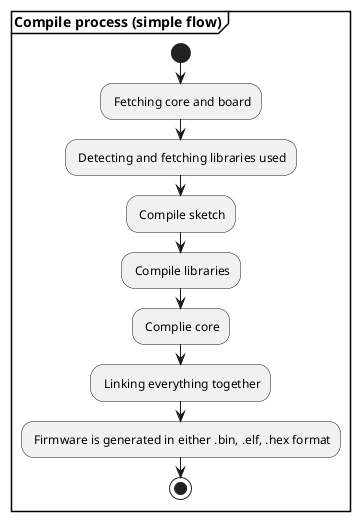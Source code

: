 @startuml

partition "**Compile process (simple flow)**"{

    start

    : Fetching core and board;
    : Detecting and fetching libraries used;
    : Compile sketch;
    : Compile libraries;
    : Complie core;
    : Linking everything together;
    : Firmware is generated in either .bin, .elf, .hex format;

    stop
    }

@enduml